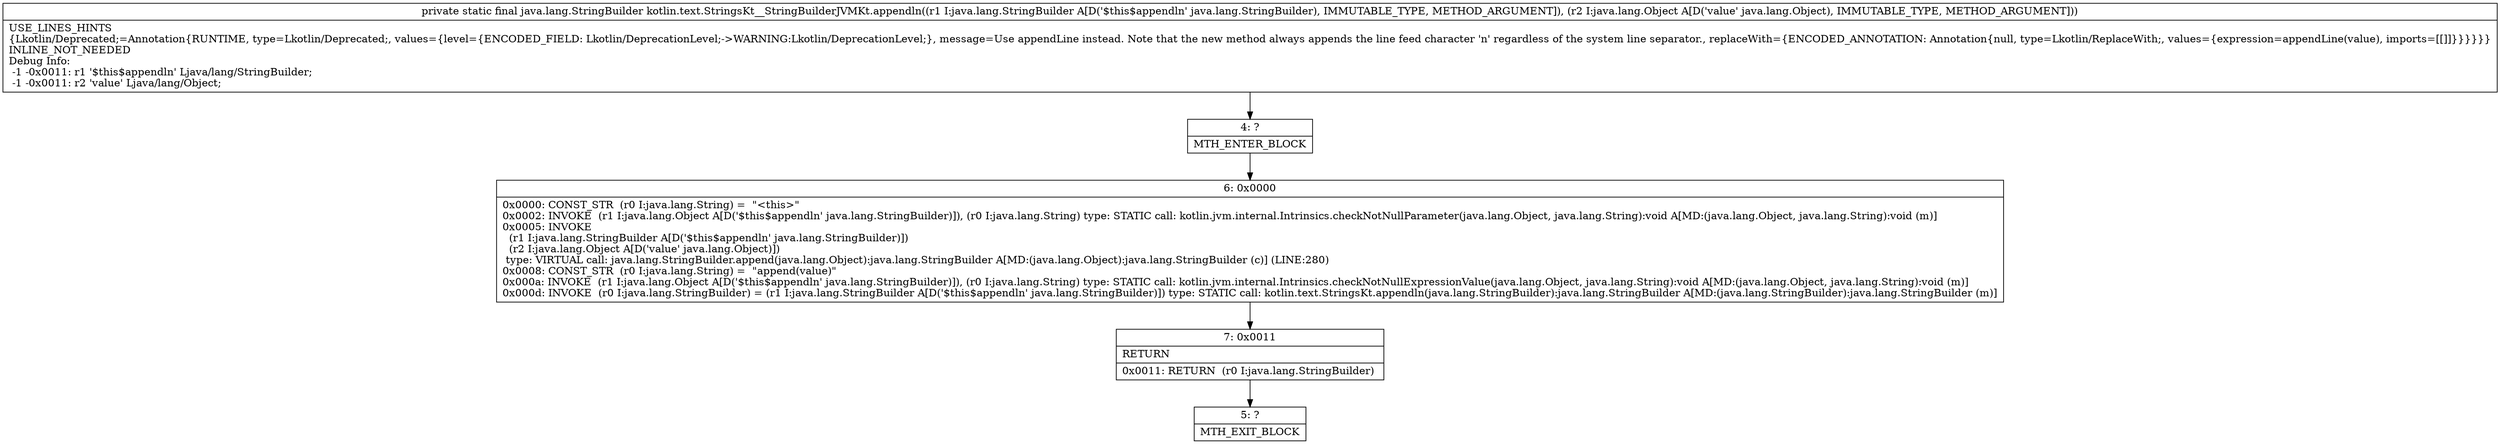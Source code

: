 digraph "CFG forkotlin.text.StringsKt__StringBuilderJVMKt.appendln(Ljava\/lang\/StringBuilder;Ljava\/lang\/Object;)Ljava\/lang\/StringBuilder;" {
Node_4 [shape=record,label="{4\:\ ?|MTH_ENTER_BLOCK\l}"];
Node_6 [shape=record,label="{6\:\ 0x0000|0x0000: CONST_STR  (r0 I:java.lang.String) =  \"\<this\>\" \l0x0002: INVOKE  (r1 I:java.lang.Object A[D('$this$appendln' java.lang.StringBuilder)]), (r0 I:java.lang.String) type: STATIC call: kotlin.jvm.internal.Intrinsics.checkNotNullParameter(java.lang.Object, java.lang.String):void A[MD:(java.lang.Object, java.lang.String):void (m)]\l0x0005: INVOKE  \l  (r1 I:java.lang.StringBuilder A[D('$this$appendln' java.lang.StringBuilder)])\l  (r2 I:java.lang.Object A[D('value' java.lang.Object)])\l type: VIRTUAL call: java.lang.StringBuilder.append(java.lang.Object):java.lang.StringBuilder A[MD:(java.lang.Object):java.lang.StringBuilder (c)] (LINE:280)\l0x0008: CONST_STR  (r0 I:java.lang.String) =  \"append(value)\" \l0x000a: INVOKE  (r1 I:java.lang.Object A[D('$this$appendln' java.lang.StringBuilder)]), (r0 I:java.lang.String) type: STATIC call: kotlin.jvm.internal.Intrinsics.checkNotNullExpressionValue(java.lang.Object, java.lang.String):void A[MD:(java.lang.Object, java.lang.String):void (m)]\l0x000d: INVOKE  (r0 I:java.lang.StringBuilder) = (r1 I:java.lang.StringBuilder A[D('$this$appendln' java.lang.StringBuilder)]) type: STATIC call: kotlin.text.StringsKt.appendln(java.lang.StringBuilder):java.lang.StringBuilder A[MD:(java.lang.StringBuilder):java.lang.StringBuilder (m)]\l}"];
Node_7 [shape=record,label="{7\:\ 0x0011|RETURN\l|0x0011: RETURN  (r0 I:java.lang.StringBuilder) \l}"];
Node_5 [shape=record,label="{5\:\ ?|MTH_EXIT_BLOCK\l}"];
MethodNode[shape=record,label="{private static final java.lang.StringBuilder kotlin.text.StringsKt__StringBuilderJVMKt.appendln((r1 I:java.lang.StringBuilder A[D('$this$appendln' java.lang.StringBuilder), IMMUTABLE_TYPE, METHOD_ARGUMENT]), (r2 I:java.lang.Object A[D('value' java.lang.Object), IMMUTABLE_TYPE, METHOD_ARGUMENT]))  | USE_LINES_HINTS\l\{Lkotlin\/Deprecated;=Annotation\{RUNTIME, type=Lkotlin\/Deprecated;, values=\{level=\{ENCODED_FIELD: Lkotlin\/DeprecationLevel;\-\>WARNING:Lkotlin\/DeprecationLevel;\}, message=Use appendLine instead. Note that the new method always appends the line feed character 'n' regardless of the system line separator., replaceWith=\{ENCODED_ANNOTATION: Annotation\{null, type=Lkotlin\/ReplaceWith;, values=\{expression=appendLine(value), imports=[[]]\}\}\}\}\}\}\lINLINE_NOT_NEEDED\lDebug Info:\l  \-1 \-0x0011: r1 '$this$appendln' Ljava\/lang\/StringBuilder;\l  \-1 \-0x0011: r2 'value' Ljava\/lang\/Object;\l}"];
MethodNode -> Node_4;Node_4 -> Node_6;
Node_6 -> Node_7;
Node_7 -> Node_5;
}

